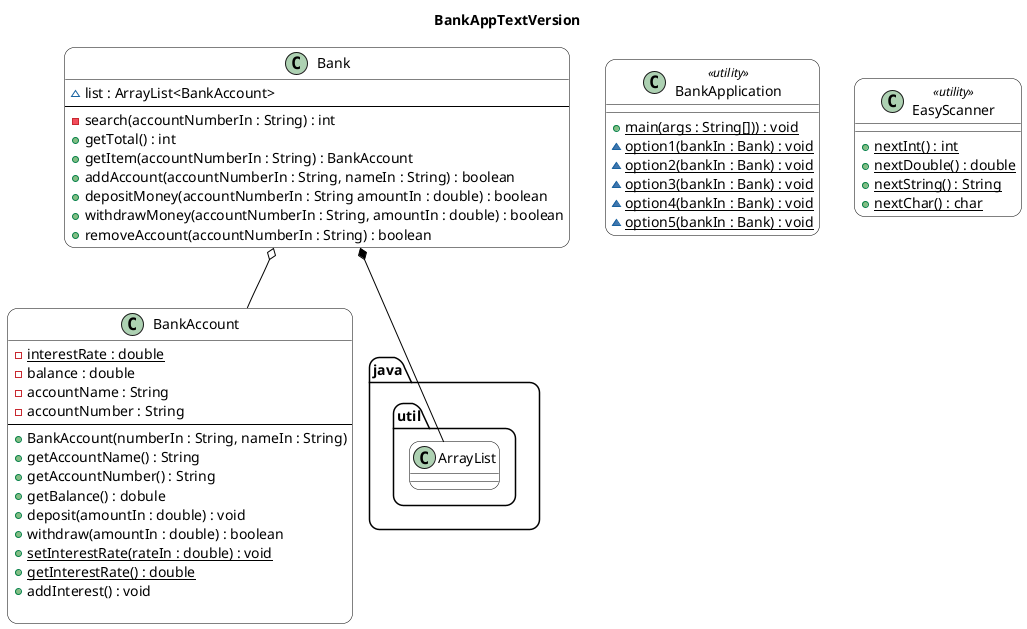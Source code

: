@startuml
skinparam roundcorner 20
skinparam class {
BackgroundColor White
ArrowColor Black
BorderColor Black
classFontSize 25
}
skinparam stereotypeCBackgroundColor PaleGreen

title BankAppTextVersion

class Bank {
  ~ list : ArrayList<BankAccount>
  ---
  -search(accountNumberIn : String) : int
  +getTotal() : int
  +getItem(accountNumberIn : String) : BankAccount
  +addAccount(accountNumberIn : String, nameIn : String) : boolean
  +depositMoney(accountNumberIn : String amountIn : double) : boolean
  +withdrawMoney(accountNumberIn : String, amountIn : double) : boolean
  +removeAccount(accountNumberIn : String) : boolean
           }
class BankAccount {
  - {static}interestRate : double
  - balance : double
  - accountName : String
  - accountNumber : String
  ---
  + BankAccount(numberIn : String, nameIn : String)
  + getAccountName() : String
  + getAccountNumber() : String
  + getBalance() : dobule
  + deposit(amountIn : double) : void
  + withdraw(amountIn : double) : boolean
  + {static}setInterestRate(rateIn : double) : void
  + {static}getInterestRate() : double
  + addInterest() : void

           }

class  BankApplication<<utility>> {
  + main({static}args : String[])) : void
  ~ option1({static} bankIn : Bank) : void
  ~ option2({static} bankIn : Bank) : void
  ~ option3({static} bankIn : Bank) : void
  ~ option4({static} bankIn : Bank) : void
  ~ option5({static} bankIn : Bank) : void
}

class EasyScanner<<utility>> {
  + nextInt({static}) : int
  + nextDouble({static}) : double
  + nextString({static}) : String
  + nextChar({static}) : char
}

'java.utilArrayList<|--o{Bank
'java.utilArrayList||..o{Bank
Bank *-- java.util.ArrayList
'Bank||..o{BankAccount
Bank o-- BankAccount
@enduml
